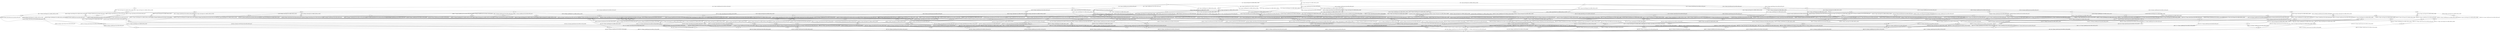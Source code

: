 digraph cpn_tools_graph {
  N1 -> N2 [ label="A1:1->2:gen: {p2=0,gen={i=3,t=GEN,c=660},p1=660}" ];
  N1 -> N3 [ label="A2:1->3:gen: {p2=0,gen={i=2,t=GEN,c=350},p1=350}" ];
  N1 -> N4 [ label="A3:1->4:gen: {p2=0,gen={i=1,t=GEN,c=1000},p1=1000}" ];
  N2 -> N5 [ label="A4:2->5:trans: {p3=660,con={i=5,t=CON,c=1100},p4=0}" ];
  N2 -> N6 [ label="A5:2->6:trans: {p3=660,con={i=4,t=CON,c=200},p4=0}" ];
  N2 -> N7 [ label="A6:2->7:trans: {p3=660,con={i=6,t=CON,c=500},p4=0}" ];
  N2 -> N8 [ label="A7:2->8:gen: {p2=660,gen={i=1,t=GEN,c=1000},p1=1000}" ];
  N2 -> N9 [ label="A8:2->9:gen: {p2=660,gen={i=2,t=GEN,c=350},p1=350}" ];
  N3 -> N10 [ label="A9:3->10:trans: {p3=350,con={i=5,t=CON,c=1100},p4=0}" ];
  N3 -> N11 [ label="A10:3->11:trans: {p3=350,con={i=4,t=CON,c=200},p4=0}" ];
  N3 -> N12 [ label="A11:3->12:trans: {p3=350,con={i=6,t=CON,c=500},p4=0}" ];
  N3 -> N13 [ label="A12:3->13:gen: {p2=350,gen={i=1,t=GEN,c=1000},p1=1000}" ];
  N3 -> N9 [ label="A13:3->9:gen: {p2=350,gen={i=3,t=GEN,c=660},p1=660}" ];
  N4 -> N14 [ label="A14:4->14:trans: {p3=1000,con={i=5,t=CON,c=1100},p4=0}" ];
  N4 -> N15 [ label="A15:4->15:trans: {p3=1000,con={i=6,t=CON,c=500},p4=0}" ];
  N4 -> N16 [ label="A16:4->16:trans: {p3=1000,con={i=4,t=CON,c=200},p4=0}" ];
  N4 -> N8 [ label="A17:4->8:gen: {p2=1000,gen={i=3,t=GEN,c=660},p1=660}" ];
  N4 -> N13 [ label="A18:4->13:gen: {p2=1000,gen={i=2,t=GEN,c=350},p1=350}" ];
  N5 -> N17 [ label="A19:5->17:gen: {p2=0,gen={i=2,t=GEN,c=350},p1=350}" ];
  N5 -> N18 [ label="A20:5->18:gen: {p2=0,gen={i=1,t=GEN,c=1000},p1=1000}" ];
  N6 -> N19 [ label="A21:6->19:trans: {p3=460,con={i=6,t=CON,c=500},p4=0}" ];
  N6 -> N20 [ label="A22:6->20:trans: {p3=460,con={i=5,t=CON,c=1100},p4=0}" ];
  N6 -> N21 [ label="A23:6->21:gen: {p2=460,gen={i=2,t=GEN,c=350},p1=350}" ];
  N6 -> N22 [ label="A24:6->22:gen: {p2=460,gen={i=1,t=GEN,c=1000},p1=1000}" ];
  N7 -> N23 [ label="A25:7->23:trans: {p3=160,con={i=5,t=CON,c=1100},p4=0}" ];
  N7 -> N24 [ label="A26:7->24:trans: {p3=160,con={i=4,t=CON,c=200},p4=0}" ];
  N7 -> N25 [ label="A27:7->25:gen: {p2=160,gen={i=1,t=GEN,c=1000},p1=1000}" ];
  N7 -> N26 [ label="A28:7->26:gen: {p2=160,gen={i=2,t=GEN,c=350},p1=350}" ];
  N8 -> N22 [ label="A29:8->22:trans: {p3=1660,con={i=4,t=CON,c=200},p4=0}" ];
  N8 -> N25 [ label="A30:8->25:trans: {p3=1660,con={i=6,t=CON,c=500},p4=0}" ];
  N8 -> N27 [ label="A31:8->27:trans: {p3=1660,con={i=5,t=CON,c=1100},p4=0}" ];
  N8 -> N28 [ label="A32:8->28:gen: {p2=1660,gen={i=2,t=GEN,c=350},p1=350}" ];
  N9 -> N21 [ label="A33:9->21:trans: {p3=1010,con={i=4,t=CON,c=200},p4=0}" ];
  N9 -> N26 [ label="A34:9->26:trans: {p3=1010,con={i=6,t=CON,c=500},p4=0}" ];
  N9 -> N29 [ label="A35:9->29:trans: {p3=1010,con={i=5,t=CON,c=1100},p4=0}" ];
  N9 -> N28 [ label="A36:9->28:gen: {p2=1010,gen={i=1,t=GEN,c=1000},p1=1000}" ];
  N10 -> N30 [ label="A37:10->30:gen: {p2=0,gen={i=1,t=GEN,c=1000},p1=1000}" ];
  N10 -> N31 [ label="A38:10->31:gen: {p2=0,gen={i=3,t=GEN,c=660},p1=660}" ];
  N11 -> N32 [ label="A39:11->32:trans: {p3=150,con={i=5,t=CON,c=1100},p4=0}" ];
  N11 -> N33 [ label="A40:11->33:trans: {p3=150,con={i=6,t=CON,c=500},p4=0}" ];
  N11 -> N34 [ label="A41:11->34:gen: {p2=150,gen={i=1,t=GEN,c=1000},p1=1000}" ];
  N11 -> N21 [ label="A42:11->21:gen: {p2=150,gen={i=3,t=GEN,c=660},p1=660}" ];
  N12 -> N35 [ label="A43:12->35:gen: {p2=0,gen={i=1,t=GEN,c=1000},p1=1000}" ];
  N12 -> N36 [ label="A44:12->36:gen: {p2=0,gen={i=3,t=GEN,c=660},p1=660}" ];
  N13 -> N37 [ label="A45:13->37:trans: {p3=1350,con={i=5,t=CON,c=1100},p4=0}" ];
  N13 -> N38 [ label="A46:13->38:trans: {p3=1350,con={i=6,t=CON,c=500},p4=0}" ];
  N13 -> N34 [ label="A47:13->34:trans: {p3=1350,con={i=4,t=CON,c=200},p4=0}" ];
  N13 -> N28 [ label="A48:13->28:gen: {p2=1350,gen={i=3,t=GEN,c=660},p1=660}" ];
  N14 -> N39 [ label="A49:14->39:gen: {p2=0,gen={i=2,t=GEN,c=350},p1=350}" ];
  N14 -> N40 [ label="A50:14->40:gen: {p2=0,gen={i=3,t=GEN,c=660},p1=660}" ];
  N15 -> N41 [ label="A51:15->41:trans: {p3=500,con={i=4,t=CON,c=200},p4=0}" ];
  N15 -> N42 [ label="A52:15->42:trans: {p3=500,con={i=5,t=CON,c=1100},p4=0}" ];
  N15 -> N25 [ label="A53:15->25:gen: {p2=500,gen={i=3,t=GEN,c=660},p1=660}" ];
  N15 -> N38 [ label="A54:15->38:gen: {p2=500,gen={i=2,t=GEN,c=350},p1=350}" ];
  N16 -> N41 [ label="A55:16->41:trans: {p3=800,con={i=6,t=CON,c=500},p4=0}" ];
  N16 -> N43 [ label="A56:16->43:trans: {p3=800,con={i=5,t=CON,c=1100},p4=0}" ];
  N16 -> N34 [ label="A57:16->34:gen: {p2=800,gen={i=2,t=GEN,c=350},p1=350}" ];
  N16 -> N22 [ label="A58:16->22:gen: {p2=800,gen={i=3,t=GEN,c=660},p1=660}" ];
  N17 -> N29 [ label="A59:17->29:trans: {p3=350,con={i=5,t=CON,c=1100},p4=660}" ];
  N17 -> N44 [ label="A60:17->44:trans: {p3=350,con={i=6,t=CON,c=500},p4=0}" ];
  N17 -> N45 [ label="A61:17->45:trans: {p3=350,con={i=4,t=CON,c=200},p4=0}" ];
  N17 -> N46 [ label="A62:17->46:gen: {p2=350,gen={i=1,t=GEN,c=1000},p1=1000}" ];
  N18 -> N47 [ label="A63:18->47:trans: {p3=1000,con={i=6,t=CON,c=500},p4=0}" ];
  N18 -> N27 [ label="A64:18->27:trans: {p3=1000,con={i=5,t=CON,c=1100},p4=660}" ];
  N18 -> N48 [ label="A65:18->48:trans: {p3=1000,con={i=4,t=CON,c=200},p4=0}" ];
  N18 -> N46 [ label="A66:18->46:gen: {p2=1000,gen={i=2,t=GEN,c=350},p1=350}" ];
  N19 -> N49 [ label="A67:19->49:gen: {p2=0,gen={i=2,t=GEN,c=350},p1=350}" ];
  N19 -> N50 [ label="A68:19->50:gen: {p2=0,gen={i=1,t=GEN,c=1000},p1=1000}" ];
  N20 -> N51 [ label="A69:20->51:gen: {p2=0,gen={i=2,t=GEN,c=350},p1=350}" ];
  N20 -> N52 [ label="A70:20->52:gen: {p2=0,gen={i=1,t=GEN,c=1000},p1=1000}" ];
  N21 -> N53 [ label="A71:21->53:trans: {p3=810,con={i=5,t=CON,c=1100},p4=0}" ];
  N21 -> N54 [ label="A72:21->54:trans: {p3=810,con={i=6,t=CON,c=500},p4=0}" ];
  N21 -> N55 [ label="A73:21->55:gen: {p2=810,gen={i=1,t=GEN,c=1000},p1=1000}" ];
  N22 -> N56 [ label="A74:22->56:trans: {p3=1460,con={i=5,t=CON,c=1100},p4=0}" ];
  N22 -> N57 [ label="A75:22->57:trans: {p3=1460,con={i=6,t=CON,c=500},p4=0}" ];
  N22 -> N55 [ label="A76:22->55:gen: {p2=1460,gen={i=2,t=GEN,c=350},p1=350}" ];
  N23 -> N58 [ label="A77:23->58:gen: {p2=0,gen={i=1,t=GEN,c=1000},p1=1000}" ];
  N23 -> N59 [ label="A78:23->59:gen: {p2=0,gen={i=2,t=GEN,c=350},p1=350}" ];
  N24 -> N60 [ label="A79:24->60:gen: {p2=0,gen={i=1,t=GEN,c=1000},p1=1000}" ];
  N24 -> N61 [ label="A80:24->61:gen: {p2=0,gen={i=2,t=GEN,c=350},p1=350}" ];
  N25 -> N57 [ label="A81:25->57:trans: {p3=1160,con={i=4,t=CON,c=200},p4=0}" ];
  N25 -> N62 [ label="A82:25->62:trans: {p3=1160,con={i=5,t=CON,c=1100},p4=0}" ];
  N25 -> N63 [ label="A83:25->63:gen: {p2=1160,gen={i=2,t=GEN,c=350},p1=350}" ];
  N26 -> N54 [ label="A84:26->54:trans: {p3=510,con={i=4,t=CON,c=200},p4=0}" ];
  N26 -> N64 [ label="A85:26->64:trans: {p3=510,con={i=5,t=CON,c=1100},p4=0}" ];
  N26 -> N63 [ label="A86:26->63:gen: {p2=510,gen={i=1,t=GEN,c=1000},p1=1000}" ];
  N27 -> N56 [ label="A87:27->56:trans: {p3=560,con={i=4,t=CON,c=200},p4=0}" ];
  N27 -> N62 [ label="A88:27->62:trans: {p3=560,con={i=6,t=CON,c=500},p4=0}" ];
  N27 -> N65 [ label="A89:27->65:gen: {p2=560,gen={i=2,t=GEN,c=350},p1=350}" ];
  N28 -> N55 [ label="A90:28->55:trans: {p3=2010,con={i=4,t=CON,c=200},p4=0}" ];
  N28 -> N63 [ label="A91:28->63:trans: {p3=2010,con={i=6,t=CON,c=500},p4=0}" ];
  N28 -> N65 [ label="A92:28->65:trans: {p3=2010,con={i=5,t=CON,c=1100},p4=0}" ];
  N29 -> N66 [ label="A93:29->66:gen: {p2=0,gen={i=1,t=GEN,c=1000},p1=1000}" ];
  N30 -> N37 [ label="A94:30->37:trans: {p3=1000,con={i=5,t=CON,c=1100},p4=350}" ];
  N30 -> N67 [ label="A95:30->67:trans: {p3=1000,con={i=6,t=CON,c=500},p4=0}" ];
  N30 -> N68 [ label="A96:30->68:trans: {p3=1000,con={i=4,t=CON,c=200},p4=0}" ];
  N30 -> N69 [ label="A97:30->69:gen: {p2=1000,gen={i=3,t=GEN,c=660},p1=660}" ];
  N31 -> N70 [ label="A98:31->70:trans: {p3=660,con={i=6,t=CON,c=500},p4=0}" ];
  N31 -> N71 [ label="A99:31->71:trans: {p3=660,con={i=4,t=CON,c=200},p4=0}" ];
  N31 -> N29 [ label="A100:31->29:trans: {p3=660,con={i=5,t=CON,c=1100},p4=350}" ];
  N31 -> N69 [ label="A101:31->69:gen: {p2=660,gen={i=1,t=GEN,c=1000},p1=1000}" ];
  N32 -> N72 [ label="A102:32->72:gen: {p2=0,gen={i=1,t=GEN,c=1000},p1=1000}" ];
  N32 -> N73 [ label="A103:32->73:gen: {p2=0,gen={i=3,t=GEN,c=660},p1=660}" ];
  N33 -> N74 [ label="A104:33->74:gen: {p2=0,gen={i=1,t=GEN,c=1000},p1=1000}" ];
  N33 -> N75 [ label="A105:33->75:gen: {p2=0,gen={i=3,t=GEN,c=660},p1=660}" ];
  N34 -> N76 [ label="A106:34->76:trans: {p3=1150,con={i=6,t=CON,c=500},p4=0}" ];
  N34 -> N77 [ label="A107:34->77:trans: {p3=1150,con={i=5,t=CON,c=1100},p4=0}" ];
  N34 -> N55 [ label="A108:34->55:gen: {p2=1150,gen={i=3,t=GEN,c=660},p1=660}" ];
  N35 -> N78 [ label="A109:35->78:trans: {p3=1000,con={i=5,t=CON,c=1100},p4=0}" ];
  N35 -> N38 [ label="A110:35->38:trans: {p3=1000,con={i=6,t=CON,c=500},p4=350}" ];
  N35 -> N79 [ label="A111:35->79:trans: {p3=1000,con={i=4,t=CON,c=200},p4=0}" ];
  N35 -> N80 [ label="A112:35->80:gen: {p2=1000,gen={i=3,t=GEN,c=660},p1=660}" ];
  N36 -> N81 [ label="A113:36->81:trans: {p3=660,con={i=4,t=CON,c=200},p4=0}" ];
  N36 -> N44 [ label="A114:36->44:trans: {p3=660,con={i=5,t=CON,c=1100},p4=0}" ];
  N36 -> N26 [ label="A115:36->26:trans: {p3=660,con={i=6,t=CON,c=500},p4=350}" ];
  N36 -> N80 [ label="A116:36->80:gen: {p2=660,gen={i=1,t=GEN,c=1000},p1=1000}" ];
  N37 -> N77 [ label="A117:37->77:trans: {p3=250,con={i=4,t=CON,c=200},p4=0}" ];
  N37 -> N82 [ label="A118:37->82:trans: {p3=250,con={i=6,t=CON,c=500},p4=0}" ];
  N37 -> N65 [ label="A119:37->65:gen: {p2=250,gen={i=3,t=GEN,c=660},p1=660}" ];
  N38 -> N83 [ label="A120:38->83:trans: {p3=850,con={i=5,t=CON,c=1100},p4=0}" ];
  N38 -> N76 [ label="A121:38->76:trans: {p3=850,con={i=4,t=CON,c=200},p4=0}" ];
  N38 -> N63 [ label="A122:38->63:gen: {p2=850,gen={i=3,t=GEN,c=660},p1=660}" ];
  N39 -> N84 [ label="A123:39->84:trans: {p3=350,con={i=4,t=CON,c=200},p4=0}" ];
  N39 -> N37 [ label="A124:39->37:trans: {p3=350,con={i=5,t=CON,c=1100},p4=1000}" ];
  N39 -> N78 [ label="A125:39->78:trans: {p3=350,con={i=6,t=CON,c=500},p4=0}" ];
  N39 -> N85 [ label="A126:39->85:gen: {p2=350,gen={i=3,t=GEN,c=660},p1=660}" ];
  N40 -> N86 [ label="A127:40->86:trans: {p3=660,con={i=6,t=CON,c=500},p4=0}" ];
  N40 -> N87 [ label="A128:40->87:trans: {p3=660,con={i=4,t=CON,c=200},p4=0}" ];
  N40 -> N27 [ label="A129:40->27:trans: {p3=660,con={i=5,t=CON,c=1100},p4=1000}" ];
  N40 -> N85 [ label="A130:40->85:gen: {p2=660,gen={i=2,t=GEN,c=350},p1=350}" ];
  N41 -> N88 [ label="A131:41->88:trans: {p3=300,con={i=5,t=CON,c=1100},p4=0}" ];
  N41 -> N76 [ label="A132:41->76:gen: {p2=300,gen={i=2,t=GEN,c=350},p1=350}" ];
  N41 -> N57 [ label="A133:41->57:gen: {p2=300,gen={i=3,t=GEN,c=660},p1=660}" ];
  N42 -> N89 [ label="A134:42->89:gen: {p2=0,gen={i=2,t=GEN,c=350},p1=350}" ];
  N42 -> N90 [ label="A135:42->90:gen: {p2=0,gen={i=3,t=GEN,c=660},p1=660}" ];
  N43 -> N91 [ label="A136:43->91:gen: {p2=0,gen={i=3,t=GEN,c=660},p1=660}" ];
  N43 -> N92 [ label="A137:43->92:gen: {p2=0,gen={i=2,t=GEN,c=350},p1=350}" ];
  N44 -> N93 [ label="A138:44->93:gen: {p2=0,gen={i=1,t=GEN,c=1000},p1=1000}" ];
  N45 -> N94 [ label="A139:45->94:trans: {p3=150,con={i=6,t=CON,c=500},p4=0}" ];
  N45 -> N53 [ label="A140:45->53:trans: {p3=150,con={i=5,t=CON,c=1100},p4=660}" ];
  N45 -> N95 [ label="A141:45->95:gen: {p2=150,gen={i=1,t=GEN,c=1000},p1=1000}" ];
  N46 -> N65 [ label="A142:46->65:trans: {p3=1350,con={i=5,t=CON,c=1100},p4=660}" ];
  N46 -> N96 [ label="A143:46->96:trans: {p3=1350,con={i=6,t=CON,c=500},p4=0}" ];
  N46 -> N95 [ label="A144:46->95:trans: {p3=1350,con={i=4,t=CON,c=200},p4=0}" ];
  N47 -> N97 [ label="A145:47->97:trans: {p3=500,con={i=4,t=CON,c=200},p4=0}" ];
  N47 -> N62 [ label="A146:47->62:trans: {p3=500,con={i=5,t=CON,c=1100},p4=660}" ];
  N47 -> N96 [ label="A147:47->96:gen: {p2=500,gen={i=2,t=GEN,c=350},p1=350}" ];
  N48 -> N97 [ label="A148:48->97:trans: {p3=800,con={i=6,t=CON,c=500},p4=0}" ];
  N48 -> N56 [ label="A149:48->56:trans: {p3=800,con={i=5,t=CON,c=1100},p4=660}" ];
  N48 -> N95 [ label="A150:48->95:gen: {p2=800,gen={i=2,t=GEN,c=350},p1=350}" ];
  N49 -> N98 [ label="A151:49->98:trans: {p3=350,con={i=5,t=CON,c=1100},p4=0}" ];
  N49 -> N54 [ label="A152:49->54:trans: {p3=350,con={i=6,t=CON,c=500},p4=460}" ];
  N49 -> N99 [ label="A153:49->99:gen: {p2=350,gen={i=1,t=GEN,c=1000},p1=1000}" ];
  N50 -> N57 [ label="A154:50->57:trans: {p3=1000,con={i=6,t=CON,c=500},p4=460}" ];
  N50 -> N100 [ label="A155:50->100:trans: {p3=1000,con={i=5,t=CON,c=1100},p4=0}" ];
  N50 -> N99 [ label="A156:50->99:gen: {p2=1000,gen={i=2,t=GEN,c=350},p1=350}" ];
  N51 -> N101 [ label="A157:51->101:trans: {p3=350,con={i=6,t=CON,c=500},p4=0}" ];
  N51 -> N53 [ label="A158:51->53:trans: {p3=350,con={i=5,t=CON,c=1100},p4=460}" ];
  N51 -> N102 [ label="A159:51->102:gen: {p2=350,gen={i=1,t=GEN,c=1000},p1=1000}" ];
  N52 -> N56 [ label="A160:52->56:trans: {p3=1000,con={i=5,t=CON,c=1100},p4=460}" ];
  N52 -> N103 [ label="A161:52->103:trans: {p3=1000,con={i=6,t=CON,c=500},p4=0}" ];
  N52 -> N102 [ label="A162:52->102:gen: {p2=1000,gen={i=2,t=GEN,c=350},p1=350}" ];
  N53 -> N104 [ label="A163:53->104:gen: {p2=0,gen={i=1,t=GEN,c=1000},p1=1000}" ];
  N54 -> N105 [ label="A164:54->105:trans: {p3=310,con={i=5,t=CON,c=1100},p4=0}" ];
  N54 -> N106 [ label="A165:54->106:gen: {p2=310,gen={i=1,t=GEN,c=1000},p1=1000}" ];
  N55 -> N107 [ label="A166:55->107:trans: {p3=1810,con={i=5,t=CON,c=1100},p4=0}" ];
  N55 -> N106 [ label="A167:55->106:trans: {p3=1810,con={i=6,t=CON,c=500},p4=0}" ];
  N56 -> N108 [ label="A168:56->108:trans: {p3=360,con={i=6,t=CON,c=500},p4=0}" ];
  N56 -> N107 [ label="A169:56->107:gen: {p2=360,gen={i=2,t=GEN,c=350},p1=350}" ];
  N57 -> N109 [ label="A170:57->109:trans: {p3=960,con={i=5,t=CON,c=1100},p4=0}" ];
  N57 -> N106 [ label="A171:57->106:gen: {p2=960,gen={i=2,t=GEN,c=350},p1=350}" ];
  N58 -> N110 [ label="A172:58->110:trans: {p3=1000,con={i=4,t=CON,c=200},p4=0}" ];
  N58 -> N62 [ label="A173:58->62:trans: {p3=1000,con={i=5,t=CON,c=1100},p4=160}" ];
  N58 -> N111 [ label="A174:58->111:gen: {p2=1000,gen={i=2,t=GEN,c=350},p1=350}" ];
  N59 -> N112 [ label="A175:59->112:trans: {p3=350,con={i=4,t=CON,c=200},p4=0}" ];
  N59 -> N64 [ label="A176:59->64:trans: {p3=350,con={i=5,t=CON,c=1100},p4=160}" ];
  N59 -> N111 [ label="A177:59->111:gen: {p2=350,gen={i=1,t=GEN,c=1000},p1=1000}" ];
  N60 -> N113 [ label="A178:60->113:trans: {p3=1000,con={i=5,t=CON,c=1100},p4=0}" ];
  N60 -> N57 [ label="A179:60->57:trans: {p3=1000,con={i=4,t=CON,c=200},p4=160}" ];
  N60 -> N114 [ label="A180:60->114:gen: {p2=1000,gen={i=2,t=GEN,c=350},p1=350}" ];
  N61 -> N54 [ label="A181:61->54:trans: {p3=350,con={i=4,t=CON,c=200},p4=160}" ];
  N61 -> N115 [ label="A182:61->115:trans: {p3=350,con={i=5,t=CON,c=1100},p4=0}" ];
  N61 -> N114 [ label="A183:61->114:gen: {p2=350,gen={i=1,t=GEN,c=1000},p1=1000}" ];
  N62 -> N116 [ label="A184:62->116:trans: {p3=60,con={i=4,t=CON,c=200},p4=0}" ];
  N62 -> N117 [ label="A185:62->117:gen: {p2=60,gen={i=2,t=GEN,c=350},p1=350}" ];
  N63 -> N117 [ label="A186:63->117:trans: {p3=1510,con={i=5,t=CON,c=1100},p4=0}" ];
  N63 -> N106 [ label="A187:63->106:trans: {p3=1510,con={i=4,t=CON,c=200},p4=0}" ];
  N64 -> N118 [ label="A188:64->118:gen: {p2=0,gen={i=1,t=GEN,c=1000},p1=1000}" ];
  N65 -> N107 [ label="A189:65->107:trans: {p3=910,con={i=4,t=CON,c=200},p4=0}" ];
  N65 -> N117 [ label="A190:65->117:trans: {p3=910,con={i=6,t=CON,c=500},p4=0}" ];
  N66 -> N65 [ label="A191:66->65:trans: {p3=1000,con={i=5,t=CON,c=1100},p4=1010}" ];
  N66 -> N119 [ label="A192:66->119:trans: {p3=1000,con={i=6,t=CON,c=500},p4=0}" ];
  N66 -> N120 [ label="A193:66->120:trans: {p3=1000,con={i=4,t=CON,c=200},p4=0}" ];
  N67 -> N83 [ label="A194:67->83:trans: {p3=500,con={i=5,t=CON,c=1100},p4=350}" ];
  N67 -> N121 [ label="A195:67->121:trans: {p3=500,con={i=4,t=CON,c=200},p4=0}" ];
  N67 -> N122 [ label="A196:67->122:gen: {p2=500,gen={i=3,t=GEN,c=660},p1=660}" ];
  N68 -> N77 [ label="A197:68->77:trans: {p3=800,con={i=5,t=CON,c=1100},p4=350}" ];
  N68 -> N121 [ label="A198:68->121:trans: {p3=800,con={i=6,t=CON,c=500},p4=0}" ];
  N68 -> N123 [ label="A199:68->123:gen: {p2=800,gen={i=3,t=GEN,c=660},p1=660}" ];
  N69 -> N123 [ label="A200:69->123:trans: {p3=1660,con={i=4,t=CON,c=200},p4=0}" ];
  N69 -> N65 [ label="A201:69->65:trans: {p3=1660,con={i=5,t=CON,c=1100},p4=350}" ];
  N69 -> N122 [ label="A202:69->122:trans: {p3=1660,con={i=6,t=CON,c=500},p4=0}" ];
  N70 -> N115 [ label="A203:70->115:trans: {p3=160,con={i=4,t=CON,c=200},p4=0}" ];
  N70 -> N64 [ label="A204:70->64:trans: {p3=160,con={i=5,t=CON,c=1100},p4=350}" ];
  N70 -> N122 [ label="A205:70->122:gen: {p2=160,gen={i=1,t=GEN,c=1000},p1=1000}" ];
  N71 -> N98 [ label="A206:71->98:trans: {p3=460,con={i=6,t=CON,c=500},p4=0}" ];
  N71 -> N53 [ label="A207:71->53:trans: {p3=460,con={i=5,t=CON,c=1100},p4=350}" ];
  N71 -> N123 [ label="A208:71->123:gen: {p2=460,gen={i=1,t=GEN,c=1000},p1=1000}" ];
  N72 -> N124 [ label="A209:72->124:trans: {p3=1000,con={i=6,t=CON,c=500},p4=0}" ];
  N72 -> N77 [ label="A210:72->77:trans: {p3=1000,con={i=5,t=CON,c=1100},p4=150}" ];
  N72 -> N125 [ label="A211:72->125:gen: {p2=1000,gen={i=3,t=GEN,c=660},p1=660}" ];
  N73 -> N126 [ label="A212:73->126:trans: {p3=660,con={i=6,t=CON,c=500},p4=0}" ];
  N73 -> N53 [ label="A213:73->53:trans: {p3=660,con={i=5,t=CON,c=1100},p4=150}" ];
  N73 -> N125 [ label="A214:73->125:gen: {p2=660,gen={i=1,t=GEN,c=1000},p1=1000}" ];
  N74 -> N127 [ label="A215:74->127:trans: {p3=1000,con={i=5,t=CON,c=1100},p4=0}" ];
  N74 -> N76 [ label="A216:74->76:trans: {p3=1000,con={i=6,t=CON,c=500},p4=150}" ];
  N74 -> N128 [ label="A217:74->128:gen: {p2=1000,gen={i=3,t=GEN,c=660},p1=660}" ];
  N75 -> N54 [ label="A218:75->54:trans: {p3=660,con={i=6,t=CON,c=500},p4=150}" ];
  N75 -> N94 [ label="A219:75->94:trans: {p3=660,con={i=5,t=CON,c=1100},p4=0}" ];
  N75 -> N128 [ label="A220:75->128:gen: {p2=660,gen={i=1,t=GEN,c=1000},p1=1000}" ];
  N76 -> N129 [ label="A221:76->129:trans: {p3=650,con={i=5,t=CON,c=1100},p4=0}" ];
  N76 -> N106 [ label="A222:76->106:gen: {p2=650,gen={i=3,t=GEN,c=660},p1=660}" ];
  N77 -> N130 [ label="A223:77->130:trans: {p3=50,con={i=6,t=CON,c=500},p4=0}" ];
  N77 -> N107 [ label="A224:77->107:gen: {p2=50,gen={i=3,t=GEN,c=660},p1=660}" ];
  N78 -> N131 [ label="A225:78->131:gen: {p2=0,gen={i=3,t=GEN,c=660},p1=660}" ];
  N79 -> N76 [ label="A226:79->76:trans: {p3=800,con={i=6,t=CON,c=500},p4=350}" ];
  N79 -> N132 [ label="A227:79->132:trans: {p3=800,con={i=5,t=CON,c=1100},p4=0}" ];
  N79 -> N133 [ label="A228:79->133:gen: {p2=800,gen={i=3,t=GEN,c=660},p1=660}" ];
  N80 -> N134 [ label="A229:80->134:trans: {p3=1660,con={i=5,t=CON,c=1100},p4=0}" ];
  N80 -> N133 [ label="A230:80->133:trans: {p3=1660,con={i=4,t=CON,c=200},p4=0}" ];
  N80 -> N63 [ label="A231:80->63:trans: {p3=1660,con={i=6,t=CON,c=500},p4=350}" ];
  N81 -> N101 [ label="A232:81->101:trans: {p3=460,con={i=5,t=CON,c=1100},p4=0}" ];
  N81 -> N54 [ label="A233:81->54:trans: {p3=460,con={i=6,t=CON,c=500},p4=350}" ];
  N81 -> N133 [ label="A234:81->133:gen: {p2=460,gen={i=1,t=GEN,c=1000},p1=1000}" ];
  N82 -> N135 [ label="A235:82->135:gen: {p2=0,gen={i=3,t=GEN,c=660},p1=660}" ];
  N83 -> N136 [ label="A236:83->136:gen: {p2=0,gen={i=3,t=GEN,c=660},p1=660}" ];
  N84 -> N127 [ label="A237:84->127:trans: {p3=150,con={i=6,t=CON,c=500},p4=0}" ];
  N84 -> N77 [ label="A238:84->77:trans: {p3=150,con={i=5,t=CON,c=1100},p4=1000}" ];
  N84 -> N137 [ label="A239:84->137:gen: {p2=150,gen={i=3,t=GEN,c=660},p1=660}" ];
  N85 -> N65 [ label="A240:85->65:trans: {p3=1010,con={i=5,t=CON,c=1100},p4=1000}" ];
  N85 -> N137 [ label="A241:85->137:trans: {p3=1010,con={i=4,t=CON,c=200},p4=0}" ];
  N85 -> N138 [ label="A242:85->138:trans: {p3=1010,con={i=6,t=CON,c=500},p4=0}" ];
  N86 -> N62 [ label="A243:86->62:trans: {p3=160,con={i=5,t=CON,c=1100},p4=1000}" ];
  N86 -> N113 [ label="A244:86->113:trans: {p3=160,con={i=4,t=CON,c=200},p4=0}" ];
  N86 -> N138 [ label="A245:86->138:gen: {p2=160,gen={i=2,t=GEN,c=350},p1=350}" ];
  N87 -> N100 [ label="A246:87->100:trans: {p3=460,con={i=6,t=CON,c=500},p4=0}" ];
  N87 -> N56 [ label="A247:87->56:trans: {p3=460,con={i=5,t=CON,c=1100},p4=1000}" ];
  N87 -> N137 [ label="A248:87->137:gen: {p2=460,gen={i=2,t=GEN,c=350},p1=350}" ];
  N88 -> N139 [ label="A249:88->139:gen: {p2=0,gen={i=3,t=GEN,c=660},p1=660}" ];
  N88 -> N140 [ label="A250:88->140:gen: {p2=0,gen={i=2,t=GEN,c=350},p1=350}" ];
  N89 -> N141 [ label="A251:89->141:trans: {p3=350,con={i=4,t=CON,c=200},p4=0}" ];
  N89 -> N83 [ label="A252:89->83:trans: {p3=350,con={i=5,t=CON,c=1100},p4=500}" ];
  N89 -> N142 [ label="A253:89->142:gen: {p2=350,gen={i=3,t=GEN,c=660},p1=660}" ];
  N90 -> N62 [ label="A254:90->62:trans: {p3=660,con={i=5,t=CON,c=1100},p4=500}" ];
  N90 -> N143 [ label="A255:90->143:trans: {p3=660,con={i=4,t=CON,c=200},p4=0}" ];
  N90 -> N142 [ label="A256:90->142:gen: {p2=660,gen={i=2,t=GEN,c=350},p1=350}" ];
  N91 -> N144 [ label="A257:91->144:trans: {p3=660,con={i=6,t=CON,c=500},p4=0}" ];
  N91 -> N56 [ label="A258:91->56:trans: {p3=660,con={i=5,t=CON,c=1100},p4=800}" ];
  N91 -> N145 [ label="A259:91->145:gen: {p2=660,gen={i=2,t=GEN,c=350},p1=350}" ];
  N92 -> N77 [ label="A260:92->77:trans: {p3=350,con={i=5,t=CON,c=1100},p4=800}" ];
  N92 -> N132 [ label="A261:92->132:trans: {p3=350,con={i=6,t=CON,c=500},p4=0}" ];
  N92 -> N145 [ label="A262:92->145:gen: {p2=350,gen={i=3,t=GEN,c=660},p1=660}" ];
  N93 -> N146 [ label="A263:93->146:trans: {p3=1000,con={i=4,t=CON,c=200},p4=0}" ];
  N93 -> N134 [ label="A264:93->134:trans: {p3=1000,con={i=5,t=CON,c=1100},p4=660}" ];
  N93 -> N96 [ label="A265:93->96:trans: {p3=1000,con={i=6,t=CON,c=500},p4=350}" ];
  N94 -> N147 [ label="A266:94->147:gen: {p2=0,gen={i=1,t=GEN,c=1000},p1=1000}" ];
  N95 -> N107 [ label="A267:95->107:trans: {p3=1150,con={i=5,t=CON,c=1100},p4=660}" ];
  N95 -> N148 [ label="A268:95->148:trans: {p3=1150,con={i=6,t=CON,c=500},p4=0}" ];
  N96 -> N148 [ label="A269:96->148:trans: {p3=850,con={i=4,t=CON,c=200},p4=0}" ];
  N96 -> N117 [ label="A270:96->117:trans: {p3=850,con={i=5,t=CON,c=1100},p4=660}" ];
  N97 -> N109 [ label="A271:97->109:trans: {p3=300,con={i=5,t=CON,c=1100},p4=660}" ];
  N97 -> N148 [ label="A272:97->148:gen: {p2=300,gen={i=2,t=GEN,c=350},p1=350}" ];
  N98 -> N149 [ label="A273:98->149:gen: {p2=0,gen={i=1,t=GEN,c=1000},p1=1000}" ];
  N99 -> N106 [ label="A274:99->106:trans: {p3=1350,con={i=6,t=CON,c=500},p4=460}" ];
  N99 -> N150 [ label="A275:99->150:trans: {p3=1350,con={i=5,t=CON,c=1100},p4=0}" ];
  N100 -> N151 [ label="A276:100->151:gen: {p2=0,gen={i=2,t=GEN,c=350},p1=350}" ];
  N101 -> N152 [ label="A277:101->152:gen: {p2=0,gen={i=1,t=GEN,c=1000},p1=1000}" ];
  N102 -> N107 [ label="A278:102->107:trans: {p3=1350,con={i=5,t=CON,c=1100},p4=460}" ];
  N102 -> N153 [ label="A279:102->153:trans: {p3=1350,con={i=6,t=CON,c=500},p4=0}" ];
  N103 -> N109 [ label="A280:103->109:trans: {p3=500,con={i=5,t=CON,c=1100},p4=460}" ];
  N103 -> N153 [ label="A281:103->153:gen: {p2=500,gen={i=2,t=GEN,c=350},p1=350}" ];
  N104 -> N107 [ label="A282:104->107:trans: {p3=1000,con={i=5,t=CON,c=1100},p4=810}" ];
  N104 -> N154 [ label="A283:104->154:trans: {p3=1000,con={i=6,t=CON,c=500},p4=0}" ];
  N105 -> N155 [ label="A284:105->155:gen: {p2=0,gen={i=1,t=GEN,c=1000},p1=1000}" ];
  N106 -> N156 [ label="A285:106->156:trans: {p3=1310,con={i=5,t=CON,c=1100},p4=0}" ];
  N107 -> N156 [ label="A286:107->156:trans: {p3=710,con={i=6,t=CON,c=500},p4=0}" ];
  N108 -> N157 [ label="A287:108->157:gen: {p2=0,gen={i=2,t=GEN,c=350},p1=350}" ];
  N109 -> N158 [ label="A288:109->158:gen: {p2=0,gen={i=2,t=GEN,c=350},p1=350}" ];
  N110 -> N109 [ label="A289:110->109:trans: {p3=800,con={i=5,t=CON,c=1100},p4=160}" ];
  N110 -> N159 [ label="A290:110->159:gen: {p2=800,gen={i=2,t=GEN,c=350},p1=350}" ];
  N111 -> N117 [ label="A291:111->117:trans: {p3=1350,con={i=5,t=CON,c=1100},p4=160}" ];
  N111 -> N159 [ label="A292:111->159:trans: {p3=1350,con={i=4,t=CON,c=200},p4=0}" ];
  N112 -> N105 [ label="A293:112->105:trans: {p3=150,con={i=5,t=CON,c=1100},p4=160}" ];
  N112 -> N159 [ label="A294:112->159:gen: {p2=150,gen={i=1,t=GEN,c=1000},p1=1000}" ];
  N113 -> N160 [ label="A295:113->160:gen: {p2=0,gen={i=2,t=GEN,c=350},p1=350}" ];
  N114 -> N106 [ label="A296:114->106:trans: {p3=1350,con={i=4,t=CON,c=200},p4=160}" ];
  N114 -> N161 [ label="A297:114->161:trans: {p3=1350,con={i=5,t=CON,c=1100},p4=0}" ];
  N115 -> N162 [ label="A298:115->162:gen: {p2=0,gen={i=1,t=GEN,c=1000},p1=1000}" ];
  N116 -> N163 [ label="A299:116->163:gen: {p2=0,gen={i=2,t=GEN,c=350},p1=350}" ];
  N117 -> N156 [ label="A300:117->156:trans: {p3=410,con={i=4,t=CON,c=200},p4=0}" ];
  N118 -> N164 [ label="A301:118->164:trans: {p3=1000,con={i=4,t=CON,c=200},p4=0}" ];
  N118 -> N117 [ label="A302:118->117:trans: {p3=1000,con={i=5,t=CON,c=1100},p4=510}" ];
  N119 -> N117 [ label="A303:119->117:trans: {p3=500,con={i=5,t=CON,c=1100},p4=1010}" ];
  N119 -> N165 [ label="A304:119->165:trans: {p3=500,con={i=4,t=CON,c=200},p4=0}" ];
  N120 -> N165 [ label="A305:120->165:trans: {p3=800,con={i=6,t=CON,c=500},p4=0}" ];
  N120 -> N107 [ label="A306:120->107:trans: {p3=800,con={i=5,t=CON,c=1100},p4=1010}" ];
  N121 -> N129 [ label="A307:121->129:trans: {p3=300,con={i=5,t=CON,c=1100},p4=350}" ];
  N121 -> N166 [ label="A308:121->166:gen: {p2=300,gen={i=3,t=GEN,c=660},p1=660}" ];
  N122 -> N117 [ label="A309:122->117:trans: {p3=1160,con={i=5,t=CON,c=1100},p4=350}" ];
  N122 -> N166 [ label="A310:122->166:trans: {p3=1160,con={i=4,t=CON,c=200},p4=0}" ];
  N123 -> N107 [ label="A311:123->107:trans: {p3=1460,con={i=5,t=CON,c=1100},p4=350}" ];
  N123 -> N166 [ label="A312:123->166:trans: {p3=1460,con={i=6,t=CON,c=500},p4=0}" ];
  N124 -> N129 [ label="A313:124->129:trans: {p3=500,con={i=5,t=CON,c=1100},p4=150}" ];
  N124 -> N167 [ label="A314:124->167:gen: {p2=500,gen={i=3,t=GEN,c=660},p1=660}" ];
  N125 -> N167 [ label="A315:125->167:trans: {p3=1660,con={i=6,t=CON,c=500},p4=0}" ];
  N125 -> N107 [ label="A316:125->107:trans: {p3=1660,con={i=5,t=CON,c=1100},p4=150}" ];
  N126 -> N105 [ label="A317:126->105:trans: {p3=160,con={i=5,t=CON,c=1100},p4=150}" ];
  N126 -> N167 [ label="A318:126->167:gen: {p2=160,gen={i=1,t=GEN,c=1000},p1=1000}" ];
  N127 -> N168 [ label="A319:127->168:gen: {p2=0,gen={i=3,t=GEN,c=660},p1=660}" ];
  N128 -> N169 [ label="A320:128->169:trans: {p3=1660,con={i=5,t=CON,c=1100},p4=0}" ];
  N128 -> N106 [ label="A321:128->106:trans: {p3=1660,con={i=6,t=CON,c=500},p4=150}" ];
  N129 -> N170 [ label="A322:129->170:gen: {p2=0,gen={i=3,t=GEN,c=660},p1=660}" ];
  N130 -> N171 [ label="A323:130->171:gen: {p2=0,gen={i=3,t=GEN,c=660},p1=660}" ];
  N131 -> N138 [ label="A324:131->138:trans: {p3=660,con={i=6,t=CON,c=500},p4=350}" ];
  N131 -> N134 [ label="A325:131->134:trans: {p3=660,con={i=5,t=CON,c=1100},p4=1000}" ];
  N131 -> N172 [ label="A326:131->172:trans: {p3=660,con={i=4,t=CON,c=200},p4=0}" ];
  N132 -> N173 [ label="A327:132->173:gen: {p2=0,gen={i=3,t=GEN,c=660},p1=660}" ];
  N133 -> N174 [ label="A328:133->174:trans: {p3=1460,con={i=5,t=CON,c=1100},p4=0}" ];
  N133 -> N106 [ label="A329:133->106:trans: {p3=1460,con={i=6,t=CON,c=500},p4=350}" ];
  N134 -> N174 [ label="A330:134->174:trans: {p3=560,con={i=4,t=CON,c=200},p4=0}" ];
  N134 -> N117 [ label="A331:134->117:trans: {p3=560,con={i=6,t=CON,c=500},p4=350}" ];
  N135 -> N117 [ label="A332:135->117:trans: {p3=660,con={i=6,t=CON,c=500},p4=250}" ];
  N135 -> N175 [ label="A333:135->175:trans: {p3=660,con={i=4,t=CON,c=200},p4=0}" ];
  N136 -> N117 [ label="A334:136->117:trans: {p3=660,con={i=5,t=CON,c=1100},p4=850}" ];
  N136 -> N176 [ label="A335:136->176:trans: {p3=660,con={i=4,t=CON,c=200},p4=0}" ];
  N137 -> N107 [ label="A336:137->107:trans: {p3=810,con={i=5,t=CON,c=1100},p4=1000}" ];
  N137 -> N177 [ label="A337:137->177:trans: {p3=810,con={i=6,t=CON,c=500},p4=0}" ];
  N138 -> N177 [ label="A338:138->177:trans: {p3=510,con={i=4,t=CON,c=200},p4=0}" ];
  N138 -> N117 [ label="A339:138->117:trans: {p3=510,con={i=5,t=CON,c=1100},p4=1000}" ];
  N139 -> N109 [ label="A340:139->109:trans: {p3=660,con={i=5,t=CON,c=1100},p4=300}" ];
  N139 -> N178 [ label="A341:139->178:gen: {p2=660,gen={i=2,t=GEN,c=350},p1=350}" ];
  N140 -> N129 [ label="A342:140->129:trans: {p3=350,con={i=5,t=CON,c=1100},p4=300}" ];
  N140 -> N178 [ label="A343:140->178:gen: {p2=350,gen={i=3,t=GEN,c=660},p1=660}" ];
  N141 -> N129 [ label="A344:141->129:trans: {p3=150,con={i=5,t=CON,c=1100},p4=500}" ];
  N141 -> N179 [ label="A345:141->179:gen: {p2=150,gen={i=3,t=GEN,c=660},p1=660}" ];
  N142 -> N179 [ label="A346:142->179:trans: {p3=1010,con={i=4,t=CON,c=200},p4=0}" ];
  N142 -> N117 [ label="A347:142->117:trans: {p3=1010,con={i=5,t=CON,c=1100},p4=500}" ];
  N143 -> N109 [ label="A348:143->109:trans: {p3=460,con={i=5,t=CON,c=1100},p4=500}" ];
  N143 -> N179 [ label="A349:143->179:gen: {p2=460,gen={i=2,t=GEN,c=350},p1=350}" ];
  N144 -> N109 [ label="A350:144->109:trans: {p3=160,con={i=5,t=CON,c=1100},p4=800}" ];
  N144 -> N180 [ label="A351:144->180:gen: {p2=160,gen={i=2,t=GEN,c=350},p1=350}" ];
  N145 -> N107 [ label="A352:145->107:trans: {p3=1010,con={i=5,t=CON,c=1100},p4=800}" ];
  N145 -> N180 [ label="A353:145->180:trans: {p3=1010,con={i=6,t=CON,c=500},p4=0}" ];
  N146 -> N174 [ label="A354:146->174:trans: {p3=800,con={i=5,t=CON,c=1100},p4=660}" ];
  N146 -> N148 [ label="A355:146->148:trans: {p3=800,con={i=6,t=CON,c=500},p4=350}" ];
  N147 -> N169 [ label="A356:147->169:trans: {p3=1000,con={i=5,t=CON,c=1100},p4=660}" ];
  N147 -> N148 [ label="A357:147->148:trans: {p3=1000,con={i=6,t=CON,c=500},p4=150}" ];
  N148 -> N156 [ label="A358:148->156:trans: {p3=650,con={i=5,t=CON,c=1100},p4=660}" ];
  N149 -> N166 [ label="A359:149->166:trans: {p3=1000,con={i=6,t=CON,c=500},p4=460}" ];
  N149 -> N150 [ label="A360:149->150:trans: {p3=1000,con={i=5,t=CON,c=1100},p4=350}" ];
  N150 -> N156 [ label="A361:150->156:trans: {p3=250,con={i=6,t=CON,c=500},p4=460}" ];
  N151 -> N150 [ label="A362:151->150:trans: {p3=350,con={i=5,t=CON,c=1100},p4=1000}" ];
  N151 -> N177 [ label="A363:151->177:trans: {p3=350,con={i=6,t=CON,c=500},p4=460}" ];
  N152 -> N174 [ label="A364:152->174:trans: {p3=1000,con={i=5,t=CON,c=1100},p4=460}" ];
  N152 -> N153 [ label="A365:152->153:trans: {p3=1000,con={i=6,t=CON,c=500},p4=350}" ];
  N153 -> N156 [ label="A366:153->156:trans: {p3=850,con={i=5,t=CON,c=1100},p4=460}" ];
  N154 -> N156 [ label="A367:154->156:trans: {p3=500,con={i=5,t=CON,c=1100},p4=810}" ];
  N155 -> N156 [ label="A368:155->156:trans: {p3=1000,con={i=5,t=CON,c=1100},p4=310}" ];
  N157 -> N156 [ label="A369:157->156:trans: {p3=350,con={i=6,t=CON,c=500},p4=360}" ];
  N158 -> N156 [ label="A370:158->156:trans: {p3=350,con={i=5,t=CON,c=1100},p4=960}" ];
  N159 -> N156 [ label="A371:159->156:trans: {p3=1150,con={i=5,t=CON,c=1100},p4=160}" ];
  N160 -> N177 [ label="A372:160->177:trans: {p3=350,con={i=4,t=CON,c=200},p4=160}" ];
  N160 -> N161 [ label="A373:160->161:trans: {p3=350,con={i=5,t=CON,c=1100},p4=1000}" ];
  N161 -> N156 [ label="A374:161->156:trans: {p3=250,con={i=4,t=CON,c=200},p4=160}" ];
  N162 -> N166 [ label="A375:162->166:trans: {p3=1000,con={i=4,t=CON,c=200},p4=160}" ];
  N162 -> N161 [ label="A376:162->161:trans: {p3=1000,con={i=5,t=CON,c=1100},p4=350}" ];
  N163 -> N156 [ label="A377:163->156:trans: {p3=350,con={i=4,t=CON,c=200},p4=60}" ];
  N164 -> N156 [ label="A378:164->156:trans: {p3=800,con={i=5,t=CON,c=1100},p4=510}" ];
  N165 -> N156 [ label="A379:165->156:trans: {p3=300,con={i=5,t=CON,c=1100},p4=1010}" ];
  N166 -> N156 [ label="A380:166->156:trans: {p3=960,con={i=5,t=CON,c=1100},p4=350}" ];
  N167 -> N156 [ label="A381:167->156:trans: {p3=1160,con={i=5,t=CON,c=1100},p4=150}" ];
  N168 -> N177 [ label="A382:168->177:trans: {p3=660,con={i=6,t=CON,c=500},p4=150}" ];
  N168 -> N169 [ label="A383:168->169:trans: {p3=660,con={i=5,t=CON,c=1100},p4=1000}" ];
  N169 -> N156 [ label="A384:169->156:trans: {p3=560,con={i=6,t=CON,c=500},p4=150}" ];
  N170 -> N156 [ label="A385:170->156:trans: {p3=660,con={i=5,t=CON,c=1100},p4=650}" ];
  N171 -> N156 [ label="A386:171->156:trans: {p3=660,con={i=6,t=CON,c=500},p4=50}" ];
  N172 -> N174 [ label="A387:172->174:trans: {p3=460,con={i=5,t=CON,c=1100},p4=1000}" ];
  N172 -> N177 [ label="A388:172->177:trans: {p3=460,con={i=6,t=CON,c=500},p4=350}" ];
  N173 -> N174 [ label="A389:173->174:trans: {p3=660,con={i=5,t=CON,c=1100},p4=800}" ];
  N173 -> N180 [ label="A390:173->180:trans: {p3=660,con={i=6,t=CON,c=500},p4=350}" ];
  N174 -> N156 [ label="A391:174->156:trans: {p3=360,con={i=6,t=CON,c=500},p4=350}" ];
  N175 -> N156 [ label="A392:175->156:trans: {p3=460,con={i=6,t=CON,c=500},p4=250}" ];
  N176 -> N156 [ label="A393:176->156:trans: {p3=460,con={i=5,t=CON,c=1100},p4=850}" ];
  N177 -> N156 [ label="A394:177->156:trans: {p3=310,con={i=5,t=CON,c=1100},p4=1000}" ];
  N178 -> N156 [ label="A395:178->156:trans: {p3=1010,con={i=5,t=CON,c=1100},p4=300}" ];
  N179 -> N156 [ label="A396:179->156:trans: {p3=810,con={i=5,t=CON,c=1100},p4=500}" ];
  N180 -> N156 [ label="A397:180->156:trans: {p3=510,con={i=5,t=CON,c=1100},p4=800}" ];
}